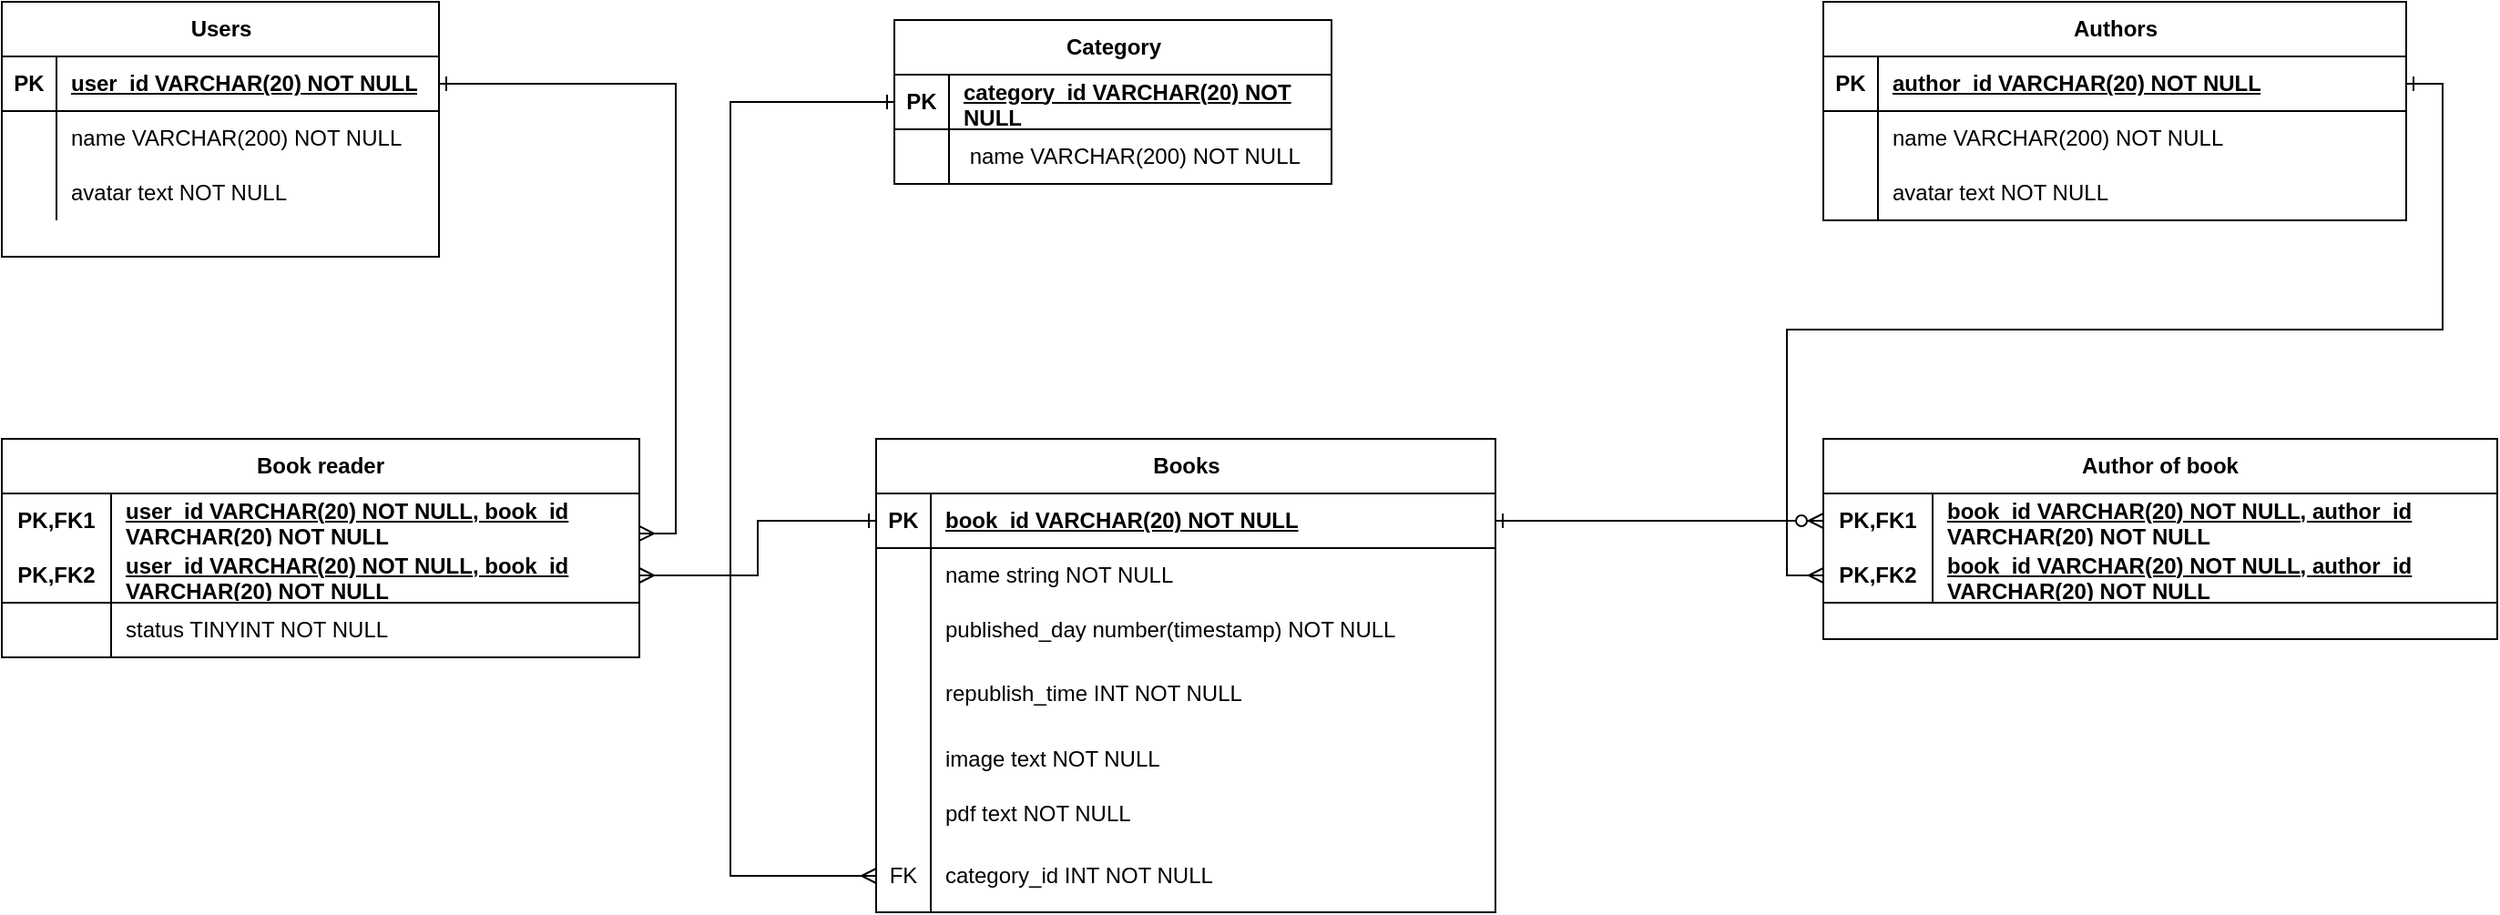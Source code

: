 <mxfile version="24.0.0" type="device">
  <diagram id="R2lEEEUBdFMjLlhIrx00" name="Page-1">
    <mxGraphModel dx="1434" dy="780" grid="1" gridSize="10" guides="1" tooltips="1" connect="1" arrows="1" fold="1" page="1" pageScale="1" pageWidth="850" pageHeight="1100" math="0" shadow="0" extFonts="Permanent Marker^https://fonts.googleapis.com/css?family=Permanent+Marker">
      <root>
        <mxCell id="0" />
        <mxCell id="1" parent="0" />
        <mxCell id="UL24WFLA0G8k5rXlnkW8-53" value="" style="edgeStyle=entityRelationEdgeStyle;fontSize=12;html=1;endArrow=ERzeroToMany;endFill=1;rounded=0;startArrow=ERone;startFill=0;entryX=0;entryY=0.5;entryDx=0;entryDy=0;" parent="1" source="UL24WFLA0G8k5rXlnkW8-41" target="5HNbr7B0Vw9BfK8ch85y-16" edge="1">
          <mxGeometry width="100" height="100" relative="1" as="geometry">
            <mxPoint x="230" y="300" as="sourcePoint" />
            <mxPoint x="330" y="200" as="targetPoint" />
          </mxGeometry>
        </mxCell>
        <mxCell id="5HNbr7B0Vw9BfK8ch85y-15" value="Author of book" style="shape=table;startSize=30;container=1;collapsible=1;childLayout=tableLayout;fixedRows=1;rowLines=0;fontStyle=1;align=center;resizeLast=1;html=1;whiteSpace=wrap;" parent="1" vertex="1">
          <mxGeometry x="1040" y="280" width="370" height="110" as="geometry" />
        </mxCell>
        <mxCell id="5HNbr7B0Vw9BfK8ch85y-16" value="" style="shape=tableRow;horizontal=0;startSize=0;swimlaneHead=0;swimlaneBody=0;fillColor=none;collapsible=0;dropTarget=0;points=[[0,0.5],[1,0.5]];portConstraint=eastwest;top=0;left=0;right=0;bottom=0;html=1;" parent="5HNbr7B0Vw9BfK8ch85y-15" vertex="1">
          <mxGeometry y="30" width="370" height="30" as="geometry" />
        </mxCell>
        <mxCell id="5HNbr7B0Vw9BfK8ch85y-17" value="PK,FK1" style="shape=partialRectangle;connectable=0;fillColor=none;top=0;left=0;bottom=0;right=0;fontStyle=1;overflow=hidden;html=1;whiteSpace=wrap;" parent="5HNbr7B0Vw9BfK8ch85y-16" vertex="1">
          <mxGeometry width="60" height="30" as="geometry">
            <mxRectangle width="60" height="30" as="alternateBounds" />
          </mxGeometry>
        </mxCell>
        <mxCell id="5HNbr7B0Vw9BfK8ch85y-18" value="book_id VARCHAR(20) NOT NULL, author_id VARCHAR(20) NOT NULL" style="shape=partialRectangle;connectable=0;fillColor=none;top=0;left=0;bottom=0;right=0;align=left;spacingLeft=6;fontStyle=5;overflow=hidden;html=1;whiteSpace=wrap;" parent="5HNbr7B0Vw9BfK8ch85y-16" vertex="1">
          <mxGeometry x="60" width="310" height="30" as="geometry">
            <mxRectangle width="310" height="30" as="alternateBounds" />
          </mxGeometry>
        </mxCell>
        <mxCell id="5HNbr7B0Vw9BfK8ch85y-19" value="" style="shape=tableRow;horizontal=0;startSize=0;swimlaneHead=0;swimlaneBody=0;fillColor=none;collapsible=0;dropTarget=0;points=[[0,0.5],[1,0.5]];portConstraint=eastwest;top=0;left=0;right=0;bottom=1;html=1;" parent="5HNbr7B0Vw9BfK8ch85y-15" vertex="1">
          <mxGeometry y="60" width="370" height="30" as="geometry" />
        </mxCell>
        <mxCell id="5HNbr7B0Vw9BfK8ch85y-20" value="PK,FK2" style="shape=partialRectangle;connectable=0;fillColor=none;top=0;left=0;bottom=0;right=0;fontStyle=1;overflow=hidden;html=1;whiteSpace=wrap;" parent="5HNbr7B0Vw9BfK8ch85y-19" vertex="1">
          <mxGeometry width="60" height="30" as="geometry">
            <mxRectangle width="60" height="30" as="alternateBounds" />
          </mxGeometry>
        </mxCell>
        <mxCell id="5HNbr7B0Vw9BfK8ch85y-21" value="book_id VARCHAR(20) NOT NULL, author_id VARCHAR(20) NOT NULL" style="shape=partialRectangle;connectable=0;fillColor=none;top=0;left=0;bottom=0;right=0;align=left;spacingLeft=6;fontStyle=5;overflow=hidden;html=1;whiteSpace=wrap;" parent="5HNbr7B0Vw9BfK8ch85y-19" vertex="1">
          <mxGeometry x="60" width="310" height="30" as="geometry">
            <mxRectangle width="310" height="30" as="alternateBounds" />
          </mxGeometry>
        </mxCell>
        <mxCell id="5HNbr7B0Vw9BfK8ch85y-28" value="Authors" style="shape=table;startSize=30;container=1;collapsible=1;childLayout=tableLayout;fixedRows=1;rowLines=0;fontStyle=1;align=center;resizeLast=1;html=1;" parent="1" vertex="1">
          <mxGeometry x="1040" y="40" width="320" height="120" as="geometry" />
        </mxCell>
        <mxCell id="5HNbr7B0Vw9BfK8ch85y-29" value="" style="shape=tableRow;horizontal=0;startSize=0;swimlaneHead=0;swimlaneBody=0;fillColor=none;collapsible=0;dropTarget=0;points=[[0,0.5],[1,0.5]];portConstraint=eastwest;top=0;left=0;right=0;bottom=1;" parent="5HNbr7B0Vw9BfK8ch85y-28" vertex="1">
          <mxGeometry y="30" width="320" height="30" as="geometry" />
        </mxCell>
        <mxCell id="5HNbr7B0Vw9BfK8ch85y-30" value="PK" style="shape=partialRectangle;connectable=0;fillColor=none;top=0;left=0;bottom=0;right=0;fontStyle=1;overflow=hidden;whiteSpace=wrap;html=1;" parent="5HNbr7B0Vw9BfK8ch85y-29" vertex="1">
          <mxGeometry width="30" height="30" as="geometry">
            <mxRectangle width="30" height="30" as="alternateBounds" />
          </mxGeometry>
        </mxCell>
        <mxCell id="5HNbr7B0Vw9BfK8ch85y-31" value="author_id VARCHAR(20) NOT NULL" style="shape=partialRectangle;connectable=0;fillColor=none;top=0;left=0;bottom=0;right=0;align=left;spacingLeft=6;fontStyle=5;overflow=hidden;whiteSpace=wrap;html=1;" parent="5HNbr7B0Vw9BfK8ch85y-29" vertex="1">
          <mxGeometry x="30" width="290" height="30" as="geometry">
            <mxRectangle width="290" height="30" as="alternateBounds" />
          </mxGeometry>
        </mxCell>
        <mxCell id="5HNbr7B0Vw9BfK8ch85y-32" value="" style="shape=tableRow;horizontal=0;startSize=0;swimlaneHead=0;swimlaneBody=0;fillColor=none;collapsible=0;dropTarget=0;points=[[0,0.5],[1,0.5]];portConstraint=eastwest;top=0;left=0;right=0;bottom=0;" parent="5HNbr7B0Vw9BfK8ch85y-28" vertex="1">
          <mxGeometry y="60" width="320" height="30" as="geometry" />
        </mxCell>
        <mxCell id="5HNbr7B0Vw9BfK8ch85y-33" value="" style="shape=partialRectangle;connectable=0;fillColor=none;top=0;left=0;bottom=0;right=0;editable=1;overflow=hidden;whiteSpace=wrap;html=1;" parent="5HNbr7B0Vw9BfK8ch85y-32" vertex="1">
          <mxGeometry width="30" height="30" as="geometry">
            <mxRectangle width="30" height="30" as="alternateBounds" />
          </mxGeometry>
        </mxCell>
        <mxCell id="5HNbr7B0Vw9BfK8ch85y-34" value="name VARCHAR(200) NOT NULL" style="shape=partialRectangle;connectable=0;fillColor=none;top=0;left=0;bottom=0;right=0;align=left;spacingLeft=6;overflow=hidden;whiteSpace=wrap;html=1;" parent="5HNbr7B0Vw9BfK8ch85y-32" vertex="1">
          <mxGeometry x="30" width="290" height="30" as="geometry">
            <mxRectangle width="290" height="30" as="alternateBounds" />
          </mxGeometry>
        </mxCell>
        <mxCell id="5HNbr7B0Vw9BfK8ch85y-35" value="" style="shape=tableRow;horizontal=0;startSize=0;swimlaneHead=0;swimlaneBody=0;fillColor=none;collapsible=0;dropTarget=0;points=[[0,0.5],[1,0.5]];portConstraint=eastwest;top=0;left=0;right=0;bottom=0;" parent="5HNbr7B0Vw9BfK8ch85y-28" vertex="1">
          <mxGeometry y="90" width="320" height="30" as="geometry" />
        </mxCell>
        <mxCell id="5HNbr7B0Vw9BfK8ch85y-36" value="" style="shape=partialRectangle;connectable=0;fillColor=none;top=0;left=0;bottom=0;right=0;editable=1;overflow=hidden;whiteSpace=wrap;html=1;" parent="5HNbr7B0Vw9BfK8ch85y-35" vertex="1">
          <mxGeometry width="30" height="30" as="geometry">
            <mxRectangle width="30" height="30" as="alternateBounds" />
          </mxGeometry>
        </mxCell>
        <mxCell id="5HNbr7B0Vw9BfK8ch85y-37" value="avatar text NOT NULL" style="shape=partialRectangle;connectable=0;fillColor=none;top=0;left=0;bottom=0;right=0;align=left;spacingLeft=6;overflow=hidden;whiteSpace=wrap;html=1;" parent="5HNbr7B0Vw9BfK8ch85y-35" vertex="1">
          <mxGeometry x="30" width="290" height="30" as="geometry">
            <mxRectangle width="290" height="30" as="alternateBounds" />
          </mxGeometry>
        </mxCell>
        <mxCell id="5HNbr7B0Vw9BfK8ch85y-102" style="edgeStyle=orthogonalEdgeStyle;rounded=0;orthogonalLoop=1;jettySize=auto;html=1;entryX=0;entryY=0.5;entryDx=0;entryDy=0;startArrow=ERone;startFill=0;endArrow=ERmany;endFill=0;" parent="1" source="5HNbr7B0Vw9BfK8ch85y-58" target="5HNbr7B0Vw9BfK8ch85y-55" edge="1">
          <mxGeometry relative="1" as="geometry">
            <Array as="points">
              <mxPoint x="440" y="95" />
              <mxPoint x="440" y="520" />
            </Array>
          </mxGeometry>
        </mxCell>
        <mxCell id="5HNbr7B0Vw9BfK8ch85y-58" value="Category" style="shape=table;startSize=30;container=1;collapsible=1;childLayout=tableLayout;fixedRows=1;rowLines=0;fontStyle=1;align=center;resizeLast=1;html=1;" parent="1" vertex="1">
          <mxGeometry x="530" y="50" width="240" height="90" as="geometry" />
        </mxCell>
        <mxCell id="5HNbr7B0Vw9BfK8ch85y-59" value="" style="shape=tableRow;horizontal=0;startSize=0;swimlaneHead=0;swimlaneBody=0;fillColor=none;collapsible=0;dropTarget=0;points=[[0,0.5],[1,0.5]];portConstraint=eastwest;top=0;left=0;right=0;bottom=1;" parent="5HNbr7B0Vw9BfK8ch85y-58" vertex="1">
          <mxGeometry y="30" width="240" height="30" as="geometry" />
        </mxCell>
        <mxCell id="5HNbr7B0Vw9BfK8ch85y-60" value="PK" style="shape=partialRectangle;connectable=0;fillColor=none;top=0;left=0;bottom=0;right=0;fontStyle=1;overflow=hidden;whiteSpace=wrap;html=1;" parent="5HNbr7B0Vw9BfK8ch85y-59" vertex="1">
          <mxGeometry width="30" height="30" as="geometry">
            <mxRectangle width="30" height="30" as="alternateBounds" />
          </mxGeometry>
        </mxCell>
        <mxCell id="5HNbr7B0Vw9BfK8ch85y-61" value="category_id VARCHAR(20) NOT NULL" style="shape=partialRectangle;connectable=0;fillColor=none;top=0;left=0;bottom=0;right=0;align=left;spacingLeft=6;fontStyle=5;overflow=hidden;whiteSpace=wrap;html=1;" parent="5HNbr7B0Vw9BfK8ch85y-59" vertex="1">
          <mxGeometry x="30" width="210" height="30" as="geometry">
            <mxRectangle width="210" height="30" as="alternateBounds" />
          </mxGeometry>
        </mxCell>
        <mxCell id="5HNbr7B0Vw9BfK8ch85y-62" value="" style="shape=tableRow;horizontal=0;startSize=0;swimlaneHead=0;swimlaneBody=0;fillColor=none;collapsible=0;dropTarget=0;points=[[0,0.5],[1,0.5]];portConstraint=eastwest;top=0;left=0;right=0;bottom=0;" parent="5HNbr7B0Vw9BfK8ch85y-58" vertex="1">
          <mxGeometry y="60" width="240" height="30" as="geometry" />
        </mxCell>
        <mxCell id="5HNbr7B0Vw9BfK8ch85y-63" value="" style="shape=partialRectangle;connectable=0;fillColor=none;top=0;left=0;bottom=0;right=0;editable=1;overflow=hidden;whiteSpace=wrap;html=1;" parent="5HNbr7B0Vw9BfK8ch85y-62" vertex="1">
          <mxGeometry width="30" height="30" as="geometry">
            <mxRectangle width="30" height="30" as="alternateBounds" />
          </mxGeometry>
        </mxCell>
        <mxCell id="5HNbr7B0Vw9BfK8ch85y-64" value="&amp;nbsp;name VARCHAR(200) NOT NULL" style="shape=partialRectangle;connectable=0;fillColor=none;top=0;left=0;bottom=0;right=0;align=left;spacingLeft=6;overflow=hidden;whiteSpace=wrap;html=1;" parent="5HNbr7B0Vw9BfK8ch85y-62" vertex="1">
          <mxGeometry x="30" width="210" height="30" as="geometry">
            <mxRectangle width="210" height="30" as="alternateBounds" />
          </mxGeometry>
        </mxCell>
        <mxCell id="UL24WFLA0G8k5rXlnkW8-40" value="Books" style="shape=table;startSize=30;container=1;collapsible=1;childLayout=tableLayout;fixedRows=1;rowLines=0;fontStyle=1;align=center;resizeLast=1;html=1;" parent="1" vertex="1">
          <mxGeometry x="520" y="280" width="340" height="260" as="geometry">
            <mxRectangle x="450" y="360" width="80" height="30" as="alternateBounds" />
          </mxGeometry>
        </mxCell>
        <mxCell id="UL24WFLA0G8k5rXlnkW8-41" value="" style="shape=tableRow;horizontal=0;startSize=0;swimlaneHead=0;swimlaneBody=0;fillColor=none;collapsible=0;dropTarget=0;points=[[0,0.5],[1,0.5]];portConstraint=eastwest;top=0;left=0;right=0;bottom=1;" parent="UL24WFLA0G8k5rXlnkW8-40" vertex="1">
          <mxGeometry y="30" width="340" height="30" as="geometry" />
        </mxCell>
        <mxCell id="UL24WFLA0G8k5rXlnkW8-42" value="PK" style="shape=partialRectangle;connectable=0;fillColor=none;top=0;left=0;bottom=0;right=0;fontStyle=1;overflow=hidden;whiteSpace=wrap;html=1;" parent="UL24WFLA0G8k5rXlnkW8-41" vertex="1">
          <mxGeometry width="30" height="30" as="geometry">
            <mxRectangle width="30" height="30" as="alternateBounds" />
          </mxGeometry>
        </mxCell>
        <mxCell id="UL24WFLA0G8k5rXlnkW8-43" value="book_id VARCHAR(20) NOT NULL" style="shape=partialRectangle;connectable=0;fillColor=none;top=0;left=0;bottom=0;right=0;align=left;spacingLeft=6;fontStyle=5;overflow=hidden;whiteSpace=wrap;html=1;" parent="UL24WFLA0G8k5rXlnkW8-41" vertex="1">
          <mxGeometry x="30" width="310" height="30" as="geometry">
            <mxRectangle width="310" height="30" as="alternateBounds" />
          </mxGeometry>
        </mxCell>
        <mxCell id="UL24WFLA0G8k5rXlnkW8-44" value="" style="shape=tableRow;horizontal=0;startSize=0;swimlaneHead=0;swimlaneBody=0;fillColor=none;collapsible=0;dropTarget=0;points=[[0,0.5],[1,0.5]];portConstraint=eastwest;top=0;left=0;right=0;bottom=0;" parent="UL24WFLA0G8k5rXlnkW8-40" vertex="1">
          <mxGeometry y="60" width="340" height="30" as="geometry" />
        </mxCell>
        <mxCell id="UL24WFLA0G8k5rXlnkW8-45" value="" style="shape=partialRectangle;connectable=0;fillColor=none;top=0;left=0;bottom=0;right=0;editable=1;overflow=hidden;whiteSpace=wrap;html=1;" parent="UL24WFLA0G8k5rXlnkW8-44" vertex="1">
          <mxGeometry width="30" height="30" as="geometry">
            <mxRectangle width="30" height="30" as="alternateBounds" />
          </mxGeometry>
        </mxCell>
        <mxCell id="UL24WFLA0G8k5rXlnkW8-46" value="name string NOT NULL" style="shape=partialRectangle;connectable=0;fillColor=none;top=0;left=0;bottom=0;right=0;align=left;spacingLeft=6;overflow=hidden;whiteSpace=wrap;html=1;" parent="UL24WFLA0G8k5rXlnkW8-44" vertex="1">
          <mxGeometry x="30" width="310" height="30" as="geometry">
            <mxRectangle width="310" height="30" as="alternateBounds" />
          </mxGeometry>
        </mxCell>
        <mxCell id="UL24WFLA0G8k5rXlnkW8-47" value="" style="shape=tableRow;horizontal=0;startSize=0;swimlaneHead=0;swimlaneBody=0;fillColor=none;collapsible=0;dropTarget=0;points=[[0,0.5],[1,0.5]];portConstraint=eastwest;top=0;left=0;right=0;bottom=0;" parent="UL24WFLA0G8k5rXlnkW8-40" vertex="1">
          <mxGeometry y="90" width="340" height="30" as="geometry" />
        </mxCell>
        <mxCell id="UL24WFLA0G8k5rXlnkW8-48" value="" style="shape=partialRectangle;connectable=0;fillColor=none;top=0;left=0;bottom=0;right=0;editable=1;overflow=hidden;whiteSpace=wrap;html=1;" parent="UL24WFLA0G8k5rXlnkW8-47" vertex="1">
          <mxGeometry width="30" height="30" as="geometry">
            <mxRectangle width="30" height="30" as="alternateBounds" />
          </mxGeometry>
        </mxCell>
        <mxCell id="UL24WFLA0G8k5rXlnkW8-49" value="published_day number(timestamp) NOT NULL" style="shape=partialRectangle;connectable=0;fillColor=none;top=0;left=0;bottom=0;right=0;align=left;spacingLeft=6;overflow=hidden;whiteSpace=wrap;html=1;" parent="UL24WFLA0G8k5rXlnkW8-47" vertex="1">
          <mxGeometry x="30" width="310" height="30" as="geometry">
            <mxRectangle width="310" height="30" as="alternateBounds" />
          </mxGeometry>
        </mxCell>
        <mxCell id="UL24WFLA0G8k5rXlnkW8-50" value="" style="shape=tableRow;horizontal=0;startSize=0;swimlaneHead=0;swimlaneBody=0;fillColor=none;collapsible=0;dropTarget=0;points=[[0,0.5],[1,0.5]];portConstraint=eastwest;top=0;left=0;right=0;bottom=0;movable=0;resizable=0;rotatable=0;deletable=0;editable=0;locked=1;connectable=0;" parent="UL24WFLA0G8k5rXlnkW8-40" vertex="1">
          <mxGeometry y="120" width="340" height="40" as="geometry" />
        </mxCell>
        <mxCell id="UL24WFLA0G8k5rXlnkW8-51" value="" style="shape=partialRectangle;connectable=0;fillColor=none;top=0;left=0;bottom=0;right=0;editable=1;overflow=hidden;whiteSpace=wrap;html=1;" parent="UL24WFLA0G8k5rXlnkW8-50" vertex="1">
          <mxGeometry width="30" height="40" as="geometry">
            <mxRectangle width="30" height="40" as="alternateBounds" />
          </mxGeometry>
        </mxCell>
        <mxCell id="UL24WFLA0G8k5rXlnkW8-52" value="republish_time INT NOT NULL" style="shape=partialRectangle;connectable=1;fillColor=none;top=0;left=0;bottom=0;right=0;align=left;spacingLeft=6;overflow=hidden;whiteSpace=wrap;html=1;movable=1;resizable=1;rotatable=1;deletable=1;editable=1;locked=0;strokeWidth=0;rotation=0;" parent="UL24WFLA0G8k5rXlnkW8-50" vertex="1">
          <mxGeometry x="30" width="310" height="40" as="geometry">
            <mxRectangle width="310" height="40" as="alternateBounds" />
          </mxGeometry>
        </mxCell>
        <mxCell id="5HNbr7B0Vw9BfK8ch85y-71" value="" style="shape=tableRow;horizontal=0;startSize=0;swimlaneHead=0;swimlaneBody=0;fillColor=none;collapsible=0;dropTarget=0;points=[[0,0.5],[1,0.5]];portConstraint=eastwest;top=0;left=0;right=0;bottom=0;" parent="UL24WFLA0G8k5rXlnkW8-40" vertex="1">
          <mxGeometry y="160" width="340" height="30" as="geometry" />
        </mxCell>
        <mxCell id="5HNbr7B0Vw9BfK8ch85y-72" value="" style="shape=partialRectangle;connectable=0;fillColor=none;top=0;left=0;bottom=0;right=0;editable=1;overflow=hidden;" parent="5HNbr7B0Vw9BfK8ch85y-71" vertex="1">
          <mxGeometry width="30" height="30" as="geometry">
            <mxRectangle width="30" height="30" as="alternateBounds" />
          </mxGeometry>
        </mxCell>
        <mxCell id="5HNbr7B0Vw9BfK8ch85y-73" value="image text NOT NULL" style="shape=partialRectangle;connectable=0;fillColor=none;top=0;left=0;bottom=0;right=0;align=left;spacingLeft=6;overflow=hidden;" parent="5HNbr7B0Vw9BfK8ch85y-71" vertex="1">
          <mxGeometry x="30" width="310" height="30" as="geometry">
            <mxRectangle width="310" height="30" as="alternateBounds" />
          </mxGeometry>
        </mxCell>
        <mxCell id="5HNbr7B0Vw9BfK8ch85y-52" value="" style="shape=tableRow;horizontal=0;startSize=0;swimlaneHead=0;swimlaneBody=0;fillColor=none;collapsible=0;dropTarget=0;points=[[0,0.5],[1,0.5]];portConstraint=eastwest;top=0;left=0;right=0;bottom=0;" parent="UL24WFLA0G8k5rXlnkW8-40" vertex="1">
          <mxGeometry y="190" width="340" height="30" as="geometry" />
        </mxCell>
        <mxCell id="5HNbr7B0Vw9BfK8ch85y-53" value="" style="shape=partialRectangle;connectable=0;fillColor=none;top=0;left=0;bottom=0;right=0;editable=1;overflow=hidden;" parent="5HNbr7B0Vw9BfK8ch85y-52" vertex="1">
          <mxGeometry width="30" height="30" as="geometry">
            <mxRectangle width="30" height="30" as="alternateBounds" />
          </mxGeometry>
        </mxCell>
        <mxCell id="5HNbr7B0Vw9BfK8ch85y-54" value="pdf text NOT NULL" style="shape=partialRectangle;connectable=0;fillColor=none;top=0;left=0;bottom=0;right=0;align=left;spacingLeft=6;overflow=hidden;" parent="5HNbr7B0Vw9BfK8ch85y-52" vertex="1">
          <mxGeometry x="30" width="310" height="30" as="geometry">
            <mxRectangle width="310" height="30" as="alternateBounds" />
          </mxGeometry>
        </mxCell>
        <mxCell id="5HNbr7B0Vw9BfK8ch85y-55" value="" style="shape=tableRow;horizontal=0;startSize=0;swimlaneHead=0;swimlaneBody=0;fillColor=none;collapsible=0;dropTarget=0;points=[[0,0.5],[1,0.5]];portConstraint=eastwest;top=0;left=0;right=0;bottom=0;" parent="UL24WFLA0G8k5rXlnkW8-40" vertex="1">
          <mxGeometry y="220" width="340" height="40" as="geometry" />
        </mxCell>
        <mxCell id="5HNbr7B0Vw9BfK8ch85y-56" value="FK" style="shape=partialRectangle;connectable=0;fillColor=none;top=0;left=0;bottom=0;right=0;fontStyle=0;overflow=hidden;whiteSpace=wrap;html=1;" parent="5HNbr7B0Vw9BfK8ch85y-55" vertex="1">
          <mxGeometry width="30" height="40" as="geometry">
            <mxRectangle width="30" height="40" as="alternateBounds" />
          </mxGeometry>
        </mxCell>
        <mxCell id="5HNbr7B0Vw9BfK8ch85y-57" value="category_id INT NOT NULL" style="shape=partialRectangle;connectable=0;fillColor=none;top=0;left=0;bottom=0;right=0;align=left;spacingLeft=6;fontStyle=0;overflow=hidden;whiteSpace=wrap;html=1;" parent="5HNbr7B0Vw9BfK8ch85y-55" vertex="1">
          <mxGeometry x="30" width="310" height="40" as="geometry">
            <mxRectangle width="310" height="40" as="alternateBounds" />
          </mxGeometry>
        </mxCell>
        <mxCell id="5HNbr7B0Vw9BfK8ch85y-76" value="Users" style="shape=table;startSize=30;container=1;collapsible=1;childLayout=tableLayout;fixedRows=1;rowLines=0;fontStyle=1;align=center;resizeLast=1;html=1;" parent="1" vertex="1">
          <mxGeometry x="40" y="40" width="240" height="140" as="geometry" />
        </mxCell>
        <mxCell id="5HNbr7B0Vw9BfK8ch85y-77" value="" style="shape=tableRow;horizontal=0;startSize=0;swimlaneHead=0;swimlaneBody=0;fillColor=none;collapsible=0;dropTarget=0;points=[[0,0.5],[1,0.5]];portConstraint=eastwest;top=0;left=0;right=0;bottom=1;" parent="5HNbr7B0Vw9BfK8ch85y-76" vertex="1">
          <mxGeometry y="30" width="240" height="30" as="geometry" />
        </mxCell>
        <mxCell id="5HNbr7B0Vw9BfK8ch85y-78" value="PK" style="shape=partialRectangle;connectable=0;fillColor=none;top=0;left=0;bottom=0;right=0;fontStyle=1;overflow=hidden;whiteSpace=wrap;html=1;" parent="5HNbr7B0Vw9BfK8ch85y-77" vertex="1">
          <mxGeometry width="30" height="30" as="geometry">
            <mxRectangle width="30" height="30" as="alternateBounds" />
          </mxGeometry>
        </mxCell>
        <mxCell id="5HNbr7B0Vw9BfK8ch85y-79" value="user_id VARCHAR(20) NOT NULL" style="shape=partialRectangle;connectable=0;fillColor=none;top=0;left=0;bottom=0;right=0;align=left;spacingLeft=6;fontStyle=5;overflow=hidden;whiteSpace=wrap;html=1;" parent="5HNbr7B0Vw9BfK8ch85y-77" vertex="1">
          <mxGeometry x="30" width="210" height="30" as="geometry">
            <mxRectangle width="210" height="30" as="alternateBounds" />
          </mxGeometry>
        </mxCell>
        <mxCell id="5HNbr7B0Vw9BfK8ch85y-80" value="" style="shape=tableRow;horizontal=0;startSize=0;swimlaneHead=0;swimlaneBody=0;fillColor=none;collapsible=0;dropTarget=0;points=[[0,0.5],[1,0.5]];portConstraint=eastwest;top=0;left=0;right=0;bottom=0;" parent="5HNbr7B0Vw9BfK8ch85y-76" vertex="1">
          <mxGeometry y="60" width="240" height="30" as="geometry" />
        </mxCell>
        <mxCell id="5HNbr7B0Vw9BfK8ch85y-81" value="" style="shape=partialRectangle;connectable=0;fillColor=none;top=0;left=0;bottom=0;right=0;editable=1;overflow=hidden;whiteSpace=wrap;html=1;" parent="5HNbr7B0Vw9BfK8ch85y-80" vertex="1">
          <mxGeometry width="30" height="30" as="geometry">
            <mxRectangle width="30" height="30" as="alternateBounds" />
          </mxGeometry>
        </mxCell>
        <mxCell id="5HNbr7B0Vw9BfK8ch85y-82" value="name VARCHAR(200) NOT NULL" style="shape=partialRectangle;connectable=0;fillColor=none;top=0;left=0;bottom=0;right=0;align=left;spacingLeft=6;overflow=hidden;whiteSpace=wrap;html=1;" parent="5HNbr7B0Vw9BfK8ch85y-80" vertex="1">
          <mxGeometry x="30" width="210" height="30" as="geometry">
            <mxRectangle width="210" height="30" as="alternateBounds" />
          </mxGeometry>
        </mxCell>
        <mxCell id="5HNbr7B0Vw9BfK8ch85y-83" value="" style="shape=tableRow;horizontal=0;startSize=0;swimlaneHead=0;swimlaneBody=0;fillColor=none;collapsible=0;dropTarget=0;points=[[0,0.5],[1,0.5]];portConstraint=eastwest;top=0;left=0;right=0;bottom=0;" parent="5HNbr7B0Vw9BfK8ch85y-76" vertex="1">
          <mxGeometry y="90" width="240" height="30" as="geometry" />
        </mxCell>
        <mxCell id="5HNbr7B0Vw9BfK8ch85y-84" value="" style="shape=partialRectangle;connectable=0;fillColor=none;top=0;left=0;bottom=0;right=0;editable=1;overflow=hidden;whiteSpace=wrap;html=1;" parent="5HNbr7B0Vw9BfK8ch85y-83" vertex="1">
          <mxGeometry width="30" height="30" as="geometry">
            <mxRectangle width="30" height="30" as="alternateBounds" />
          </mxGeometry>
        </mxCell>
        <mxCell id="5HNbr7B0Vw9BfK8ch85y-85" value="avatar text NOT NULL" style="shape=partialRectangle;connectable=0;fillColor=none;top=0;left=0;bottom=0;right=0;align=left;spacingLeft=6;overflow=hidden;whiteSpace=wrap;html=1;" parent="5HNbr7B0Vw9BfK8ch85y-83" vertex="1">
          <mxGeometry x="30" width="210" height="30" as="geometry">
            <mxRectangle width="210" height="30" as="alternateBounds" />
          </mxGeometry>
        </mxCell>
        <mxCell id="5HNbr7B0Vw9BfK8ch85y-89" value="Book reader" style="shape=table;startSize=30;container=1;collapsible=1;childLayout=tableLayout;fixedRows=1;rowLines=0;fontStyle=1;align=center;resizeLast=1;html=1;whiteSpace=wrap;" parent="1" vertex="1">
          <mxGeometry x="40" y="280" width="350" height="120" as="geometry" />
        </mxCell>
        <mxCell id="5HNbr7B0Vw9BfK8ch85y-90" value="" style="shape=tableRow;horizontal=0;startSize=0;swimlaneHead=0;swimlaneBody=0;fillColor=none;collapsible=0;dropTarget=0;points=[[0,0.5],[1,0.5]];portConstraint=eastwest;top=0;left=0;right=0;bottom=0;html=1;" parent="5HNbr7B0Vw9BfK8ch85y-89" vertex="1">
          <mxGeometry y="30" width="350" height="30" as="geometry" />
        </mxCell>
        <mxCell id="5HNbr7B0Vw9BfK8ch85y-91" value="PK,FK1" style="shape=partialRectangle;connectable=0;fillColor=none;top=0;left=0;bottom=0;right=0;fontStyle=1;overflow=hidden;html=1;whiteSpace=wrap;" parent="5HNbr7B0Vw9BfK8ch85y-90" vertex="1">
          <mxGeometry width="60" height="30" as="geometry">
            <mxRectangle width="60" height="30" as="alternateBounds" />
          </mxGeometry>
        </mxCell>
        <mxCell id="5HNbr7B0Vw9BfK8ch85y-92" value="user_id VARCHAR(20) NOT NULL, book_id VARCHAR(20) NOT NULL" style="shape=partialRectangle;connectable=0;fillColor=none;top=0;left=0;bottom=0;right=0;align=left;spacingLeft=6;fontStyle=5;overflow=hidden;html=1;whiteSpace=wrap;" parent="5HNbr7B0Vw9BfK8ch85y-90" vertex="1">
          <mxGeometry x="60" width="290" height="30" as="geometry">
            <mxRectangle width="290" height="30" as="alternateBounds" />
          </mxGeometry>
        </mxCell>
        <mxCell id="5HNbr7B0Vw9BfK8ch85y-93" value="" style="shape=tableRow;horizontal=0;startSize=0;swimlaneHead=0;swimlaneBody=0;fillColor=none;collapsible=0;dropTarget=0;points=[[0,0.5],[1,0.5]];portConstraint=eastwest;top=0;left=0;right=0;bottom=1;html=1;" parent="5HNbr7B0Vw9BfK8ch85y-89" vertex="1">
          <mxGeometry y="60" width="350" height="30" as="geometry" />
        </mxCell>
        <mxCell id="5HNbr7B0Vw9BfK8ch85y-94" value="PK,FK2" style="shape=partialRectangle;connectable=0;fillColor=none;top=0;left=0;bottom=0;right=0;fontStyle=1;overflow=hidden;html=1;whiteSpace=wrap;" parent="5HNbr7B0Vw9BfK8ch85y-93" vertex="1">
          <mxGeometry width="60" height="30" as="geometry">
            <mxRectangle width="60" height="30" as="alternateBounds" />
          </mxGeometry>
        </mxCell>
        <mxCell id="5HNbr7B0Vw9BfK8ch85y-95" value="user_id VARCHAR(20) NOT NULL, book_id VARCHAR(20) NOT NULL" style="shape=partialRectangle;connectable=0;fillColor=none;top=0;left=0;bottom=0;right=0;align=left;spacingLeft=6;fontStyle=5;overflow=hidden;html=1;whiteSpace=wrap;" parent="5HNbr7B0Vw9BfK8ch85y-93" vertex="1">
          <mxGeometry x="60" width="290" height="30" as="geometry">
            <mxRectangle width="290" height="30" as="alternateBounds" />
          </mxGeometry>
        </mxCell>
        <mxCell id="5HNbr7B0Vw9BfK8ch85y-96" value="" style="shape=tableRow;horizontal=0;startSize=0;swimlaneHead=0;swimlaneBody=0;fillColor=none;collapsible=0;dropTarget=0;points=[[0,0.5],[1,0.5]];portConstraint=eastwest;top=0;left=0;right=0;bottom=0;html=1;" parent="5HNbr7B0Vw9BfK8ch85y-89" vertex="1">
          <mxGeometry y="90" width="350" height="30" as="geometry" />
        </mxCell>
        <mxCell id="5HNbr7B0Vw9BfK8ch85y-97" value="" style="shape=partialRectangle;connectable=0;fillColor=none;top=0;left=0;bottom=0;right=0;editable=1;overflow=hidden;html=1;whiteSpace=wrap;" parent="5HNbr7B0Vw9BfK8ch85y-96" vertex="1">
          <mxGeometry width="60" height="30" as="geometry">
            <mxRectangle width="60" height="30" as="alternateBounds" />
          </mxGeometry>
        </mxCell>
        <mxCell id="5HNbr7B0Vw9BfK8ch85y-98" value="status TINYINT NOT NULL" style="shape=partialRectangle;connectable=0;fillColor=none;top=0;left=0;bottom=0;right=0;align=left;spacingLeft=6;overflow=hidden;html=1;whiteSpace=wrap;" parent="5HNbr7B0Vw9BfK8ch85y-96" vertex="1">
          <mxGeometry x="60" width="290" height="30" as="geometry">
            <mxRectangle width="290" height="30" as="alternateBounds" />
          </mxGeometry>
        </mxCell>
        <mxCell id="5HNbr7B0Vw9BfK8ch85y-103" style="edgeStyle=orthogonalEdgeStyle;rounded=0;orthogonalLoop=1;jettySize=auto;html=1;entryX=0;entryY=0.5;entryDx=0;entryDy=0;startArrow=ERone;startFill=0;endArrow=ERmany;endFill=0;" parent="1" source="5HNbr7B0Vw9BfK8ch85y-29" target="5HNbr7B0Vw9BfK8ch85y-19" edge="1">
          <mxGeometry relative="1" as="geometry" />
        </mxCell>
        <mxCell id="5HNbr7B0Vw9BfK8ch85y-104" style="edgeStyle=orthogonalEdgeStyle;rounded=0;orthogonalLoop=1;jettySize=auto;html=1;entryX=1;entryY=0.733;entryDx=0;entryDy=0;entryPerimeter=0;startArrow=ERone;startFill=0;endArrow=ERmany;endFill=0;" parent="1" source="5HNbr7B0Vw9BfK8ch85y-77" target="5HNbr7B0Vw9BfK8ch85y-90" edge="1">
          <mxGeometry relative="1" as="geometry" />
        </mxCell>
        <mxCell id="5HNbr7B0Vw9BfK8ch85y-105" style="edgeStyle=orthogonalEdgeStyle;rounded=0;orthogonalLoop=1;jettySize=auto;html=1;entryX=1;entryY=0.5;entryDx=0;entryDy=0;startArrow=ERone;startFill=0;endArrow=ERmany;endFill=0;" parent="1" source="UL24WFLA0G8k5rXlnkW8-41" target="5HNbr7B0Vw9BfK8ch85y-93" edge="1">
          <mxGeometry relative="1" as="geometry" />
        </mxCell>
      </root>
    </mxGraphModel>
  </diagram>
</mxfile>
